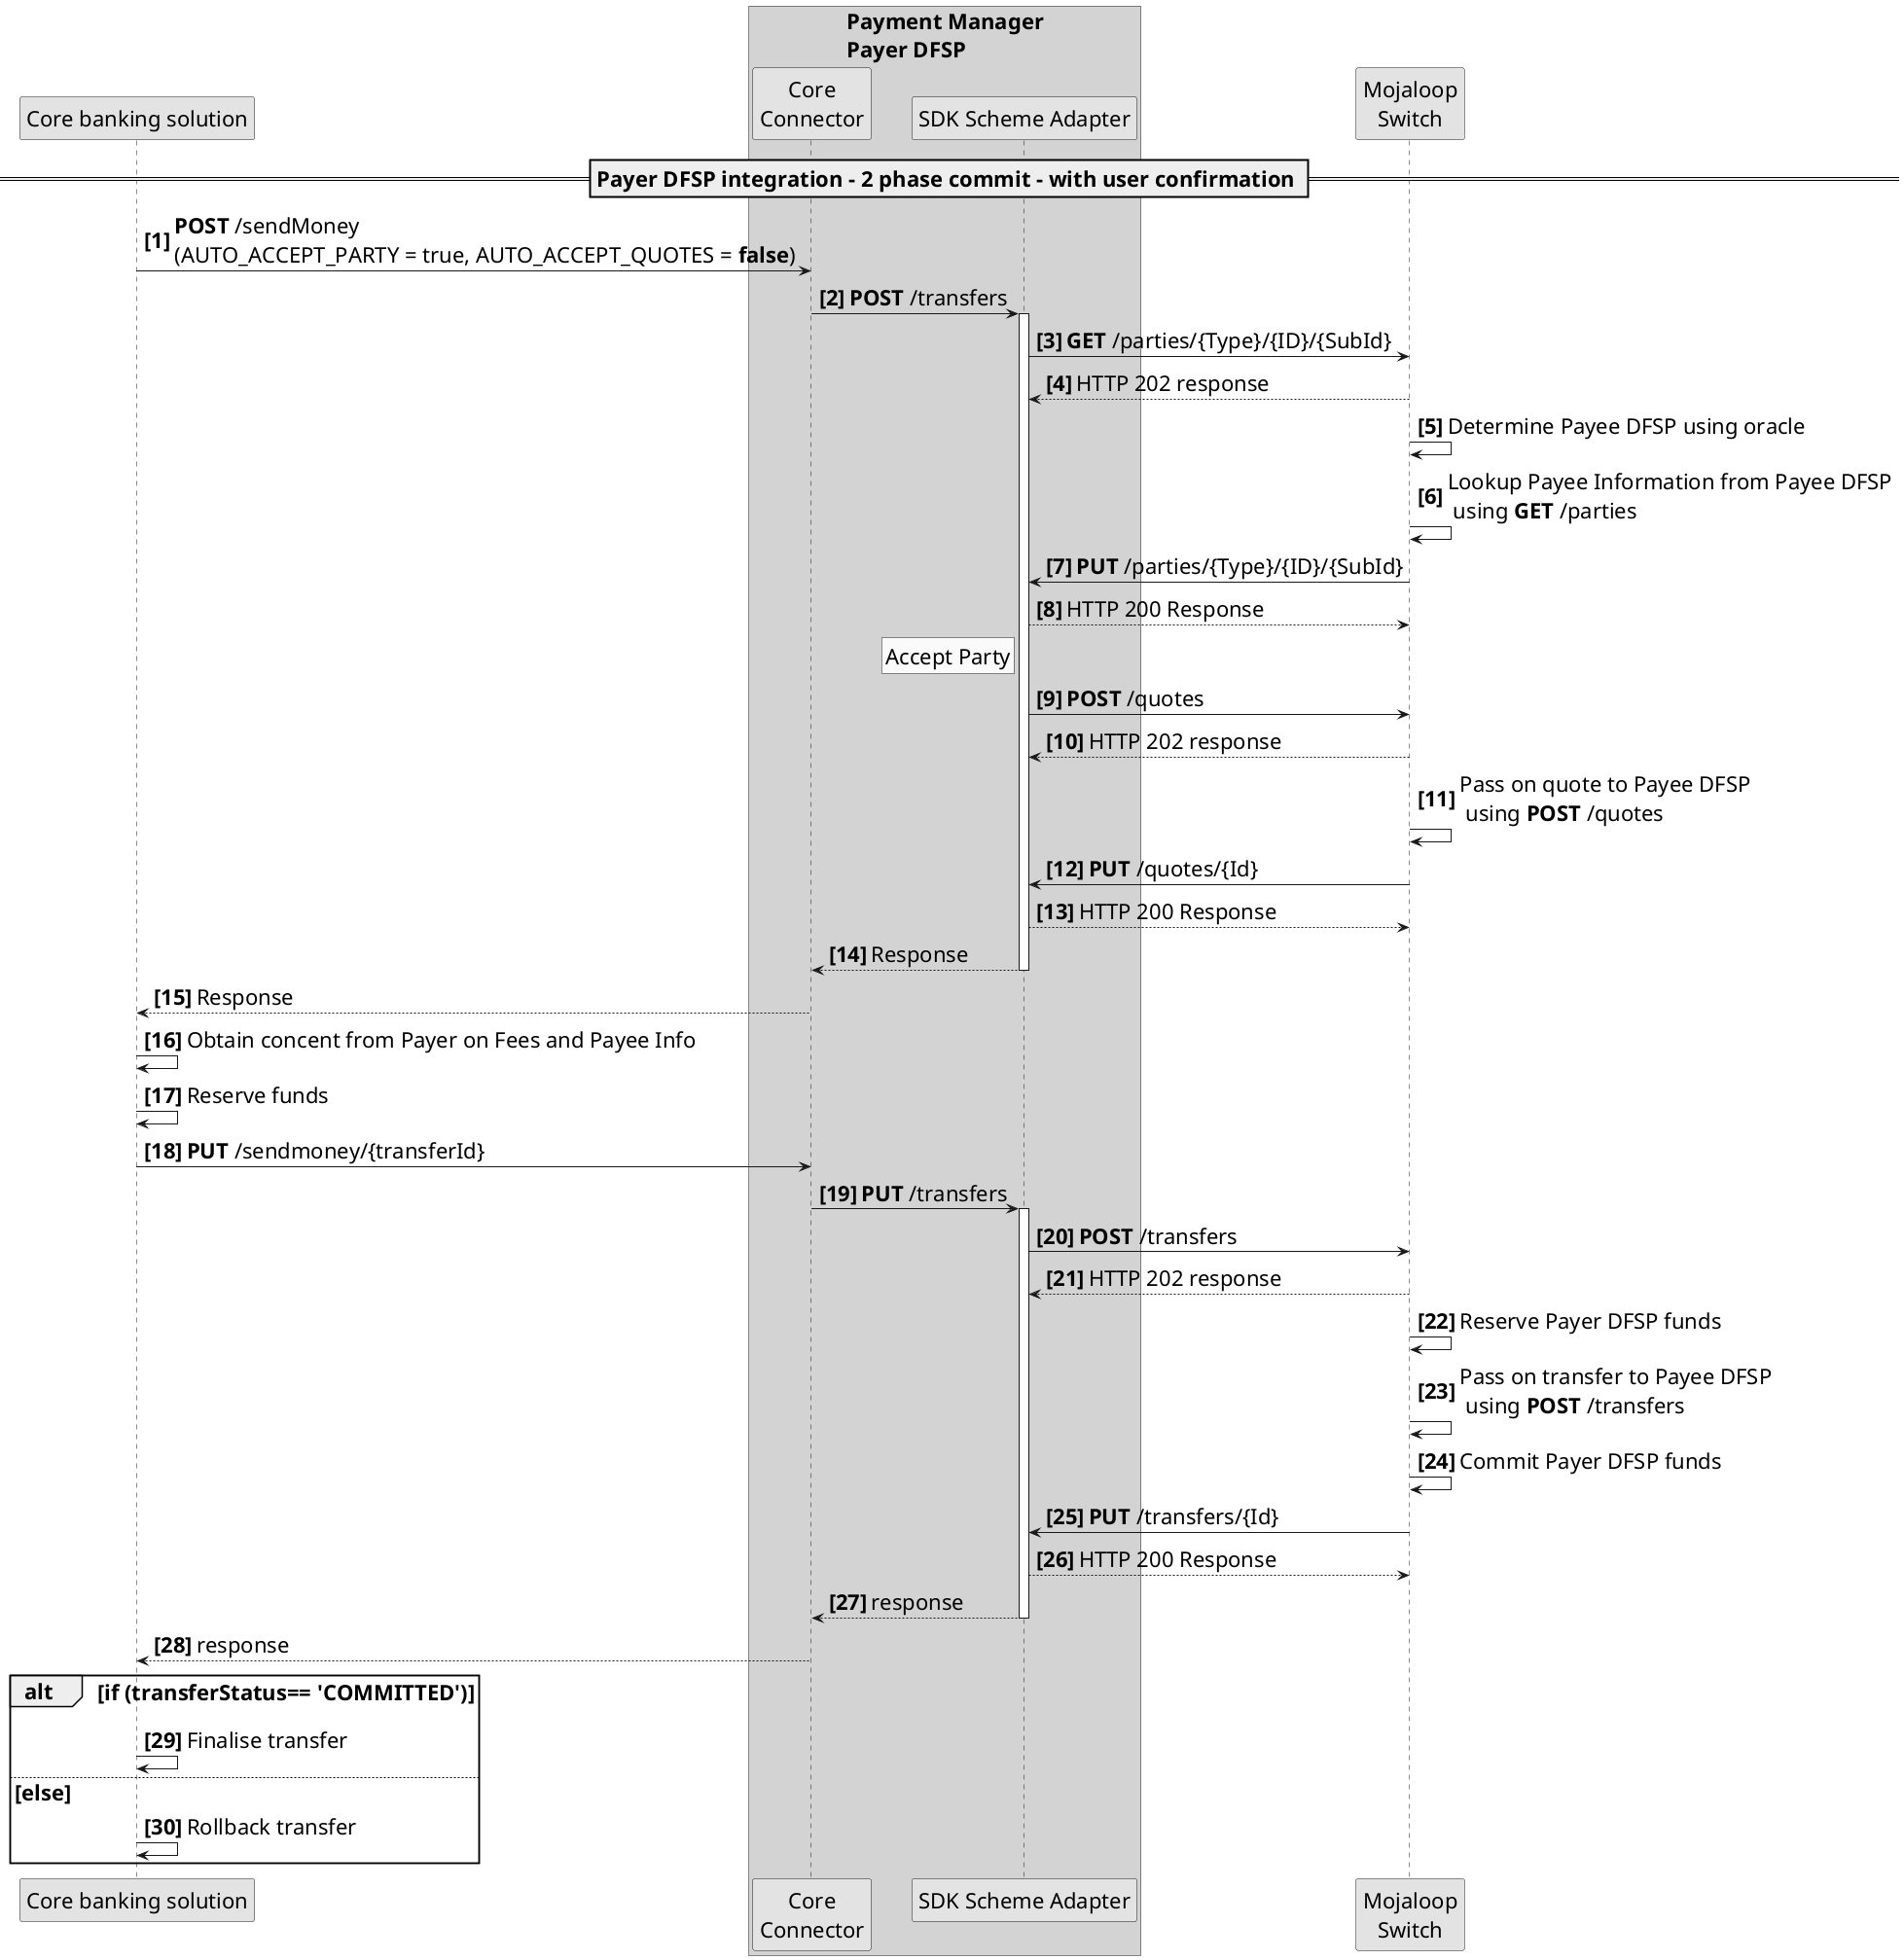 @startuml PayerDFSPTwoPhasePattern
/'*****
--------------
******'/

skinparam activityFontSize 4
skinparam activityDiamondFontSize 30
skinparam activityArrowFontSize 22
skinparam defaultFontSize 22
skinparam noteFontSize 22
skinparam monochrome true
' declare title
' title Core-Connector transactional flow patterns
' declare actors
participant "Core banking solution" as CBS
box "Payment Manager\nPayer DFSP" #LightGrey
participant "Core\nConnector" as CC 
participant "SDK Scheme Adapter" as MC 
end box
participant "Mojaloop\nSwitch" as Switch
autonumber 1 1 "<b>[0]"

== Payer DFSP integration - 2 phase commit - with user confirmation ==

CBS->CC: **POST** /sendMoney \n(AUTO_ACCEPT_PARTY = true, AUTO_ACCEPT_QUOTES = **false**)
CC->MC: **POST** /transfers
activate MC
MC->Switch: **GET** /parties/{Type}/{ID}/{SubId}
Switch-->MC: HTTP 202 response
Switch->Switch: Determine Payee DFSP using oracle
Switch->Switch: Lookup Payee Information from Payee DFSP\n using **GET** /parties
Switch->MC: **PUT** /parties/{Type}/{ID}/{SubId}
MC-->Switch: HTTP 200 Response
rnote left MC
  Accept Party
endrnote
MC->Switch: **POST** /quotes
Switch-->MC: HTTP 202 response
Switch->Switch: Pass on quote to Payee DFSP\n using **POST** /quotes
Switch->MC: **PUT** /quotes/{Id}
MC-->Switch: HTTP 200 Response
MC-->CC: Response
deactivate MC
CC-->CBS: Response
CBS->CBS: Obtain concent from Payer on Fees and Payee Info
CBS->CBS: Reserve funds
CBS->CC: **PUT** /sendmoney/{transferId}
CC->MC: **PUT** /transfers

activate MC
MC->Switch: **POST** /transfers
Switch-->MC: HTTP 202 response
Switch->Switch: Reserve Payer DFSP funds
Switch->Switch: Pass on transfer to Payee DFSP\n using **POST** /transfers
Switch->Switch: Commit Payer DFSP funds
Switch->MC: **PUT** /transfers/{Id}
MC-->Switch: HTTP 200 Response
MC-->CC: response
deactivate MC
CC-->CBS: response
alt if (transferStatus== 'COMMITTED')
CBS->CBS: Finalise transfer
else else
CBS->CBS: Rollback transfer
end 
@enduml